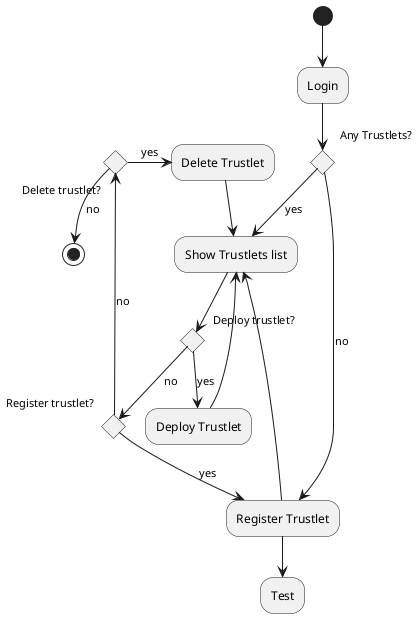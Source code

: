 @startuml

(*) --> "Login"

if "Any Trustlets?" then
  -->[yes] "Show Trustlets list"
  if "Deploy trustlet?" then
    -->[yes] "Deploy Trustlet"
  else
    -->[no] if "Register trustlet?" then
      -->[yes] "Register Trustlet"
    else
      -->[no] if "Delete trustlet?" then
        ->[yes] "Delete Trustlet"
      else
        -->[no] (*)
      endif
    endif
  endif
else
  ->[no] "Register Trustlet"
  --> "Test"
endif

"Register Trustlet" --> "Show Trustlets list"
"Deploy Trustlet" --> "Show Trustlets list"
"Delete Trustlet" --> "Show Trustlets list"

@enduml
